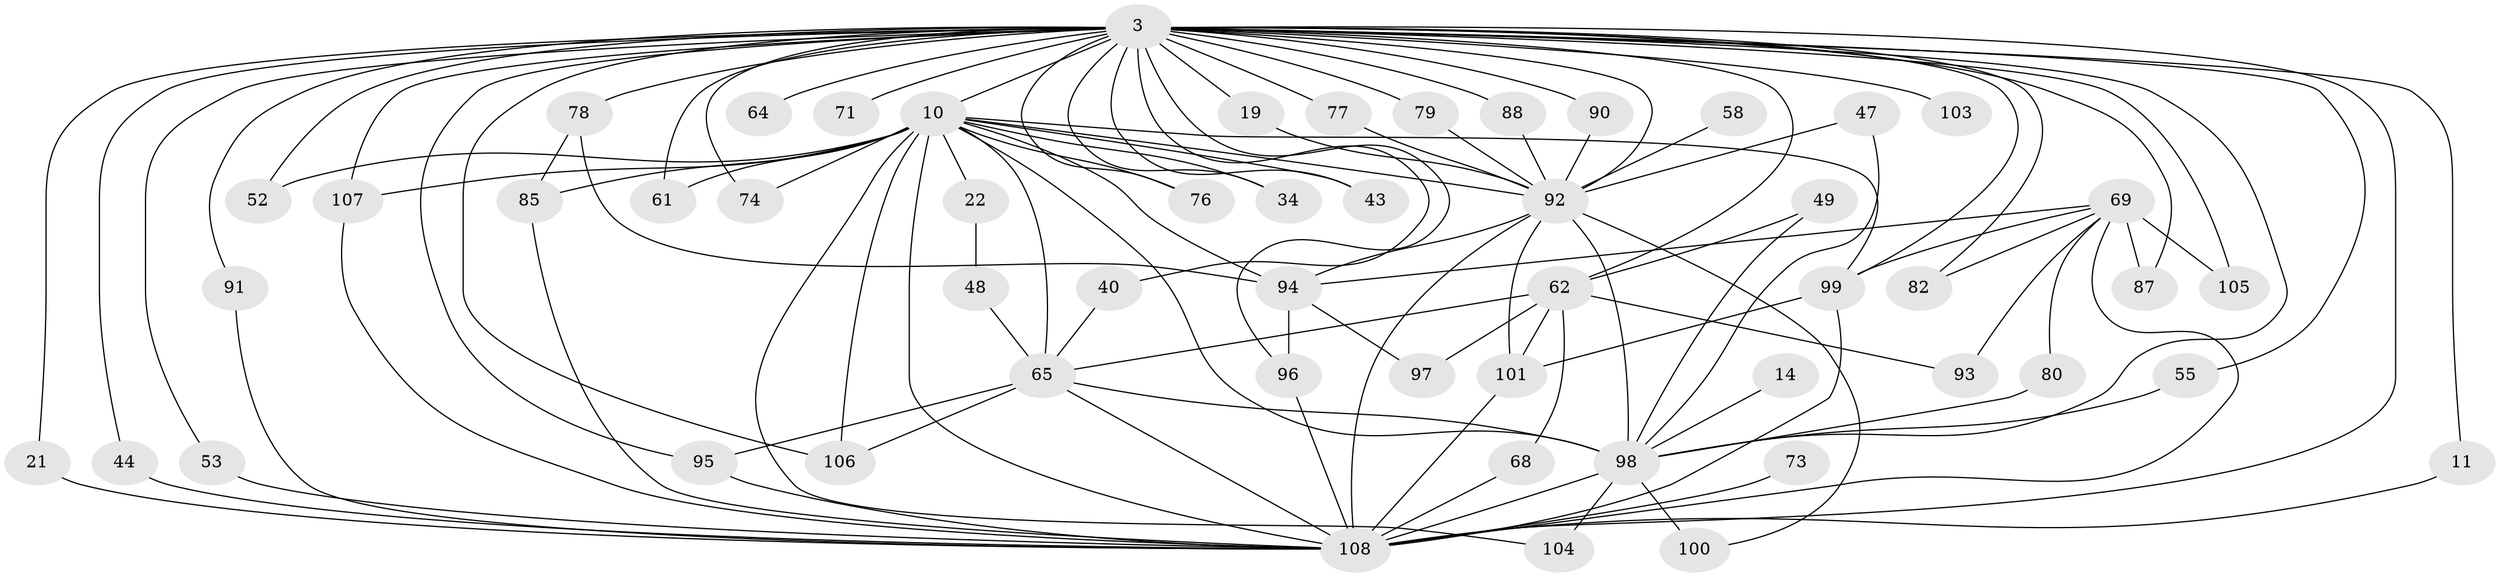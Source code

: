 // original degree distribution, {21: 0.018518518518518517, 32: 0.009259259259259259, 36: 0.009259259259259259, 16: 0.027777777777777776, 15: 0.009259259259259259, 19: 0.009259259259259259, 20: 0.009259259259259259, 2: 0.5370370370370371, 6: 0.027777777777777776, 4: 0.07407407407407407, 3: 0.23148148148148148, 9: 0.009259259259259259, 8: 0.009259259259259259, 7: 0.009259259259259259, 5: 0.009259259259259259}
// Generated by graph-tools (version 1.1) at 2025/44/03/09/25 04:44:23]
// undirected, 54 vertices, 111 edges
graph export_dot {
graph [start="1"]
  node [color=gray90,style=filled];
  3 [super="+2"];
  10 [super="+6"];
  11;
  14;
  19;
  21;
  22;
  34;
  40;
  43;
  44;
  47;
  48;
  49;
  52;
  53;
  55 [super="+23+15"];
  58;
  61;
  62 [super="+32+45"];
  64;
  65 [super="+37"];
  68;
  69 [super="+29+28"];
  71;
  73;
  74 [super="+72"];
  76;
  77 [super="+67"];
  78 [super="+17+75"];
  79;
  80;
  82;
  85 [super="+46"];
  87;
  88;
  90;
  91;
  92 [super="+86+25+56"];
  93;
  94 [super="+33+42+39"];
  95 [super="+57"];
  96 [super="+30"];
  97;
  98 [super="+66+8"];
  99 [super="+12+18"];
  100;
  101 [super="+35+70"];
  103 [super="+84"];
  104;
  105;
  106 [super="+60+81"];
  107 [super="+83"];
  108 [super="+102+7"];
  3 -- 10 [weight=4];
  3 -- 11;
  3 -- 19;
  3 -- 34;
  3 -- 44;
  3 -- 52;
  3 -- 61;
  3 -- 71 [weight=2];
  3 -- 74 [weight=2];
  3 -- 78 [weight=5];
  3 -- 82;
  3 -- 90;
  3 -- 91;
  3 -- 103 [weight=2];
  3 -- 105;
  3 -- 106 [weight=5];
  3 -- 107 [weight=2];
  3 -- 64;
  3 -- 76;
  3 -- 77;
  3 -- 79;
  3 -- 21;
  3 -- 87;
  3 -- 88;
  3 -- 99 [weight=2];
  3 -- 40;
  3 -- 43;
  3 -- 53;
  3 -- 62 [weight=3];
  3 -- 96;
  3 -- 95;
  3 -- 98 [weight=4];
  3 -- 55;
  3 -- 108 [weight=5];
  3 -- 92 [weight=4];
  10 -- 22 [weight=2];
  10 -- 61;
  10 -- 65 [weight=3];
  10 -- 76;
  10 -- 74;
  10 -- 34;
  10 -- 104;
  10 -- 43;
  10 -- 52;
  10 -- 99;
  10 -- 94 [weight=3];
  10 -- 107;
  10 -- 85;
  10 -- 98 [weight=5];
  10 -- 92 [weight=6];
  10 -- 108 [weight=4];
  10 -- 106;
  11 -- 108;
  14 -- 98 [weight=2];
  19 -- 92;
  21 -- 108;
  22 -- 48;
  40 -- 65;
  44 -- 108;
  47 -- 98;
  47 -- 92;
  48 -- 65;
  49 -- 62;
  49 -- 98;
  53 -- 108;
  55 -- 98 [weight=2];
  58 -- 92 [weight=2];
  62 -- 97;
  62 -- 68;
  62 -- 65 [weight=2];
  62 -- 93;
  62 -- 101;
  65 -- 95 [weight=2];
  65 -- 98 [weight=2];
  65 -- 108;
  65 -- 106;
  68 -- 108;
  69 -- 82;
  69 -- 99;
  69 -- 80;
  69 -- 87;
  69 -- 105;
  69 -- 93;
  69 -- 94;
  69 -- 108 [weight=3];
  73 -- 108 [weight=3];
  77 -- 92 [weight=2];
  78 -- 94;
  78 -- 85;
  79 -- 92;
  80 -- 98;
  85 -- 108;
  88 -- 92;
  90 -- 92;
  91 -- 108;
  92 -- 108 [weight=8];
  92 -- 98 [weight=4];
  92 -- 100;
  92 -- 101;
  92 -- 94;
  94 -- 97;
  94 -- 96;
  95 -- 108 [weight=2];
  96 -- 108;
  98 -- 100;
  98 -- 104;
  98 -- 108 [weight=5];
  99 -- 101;
  99 -- 108;
  101 -- 108;
  107 -- 108;
}
